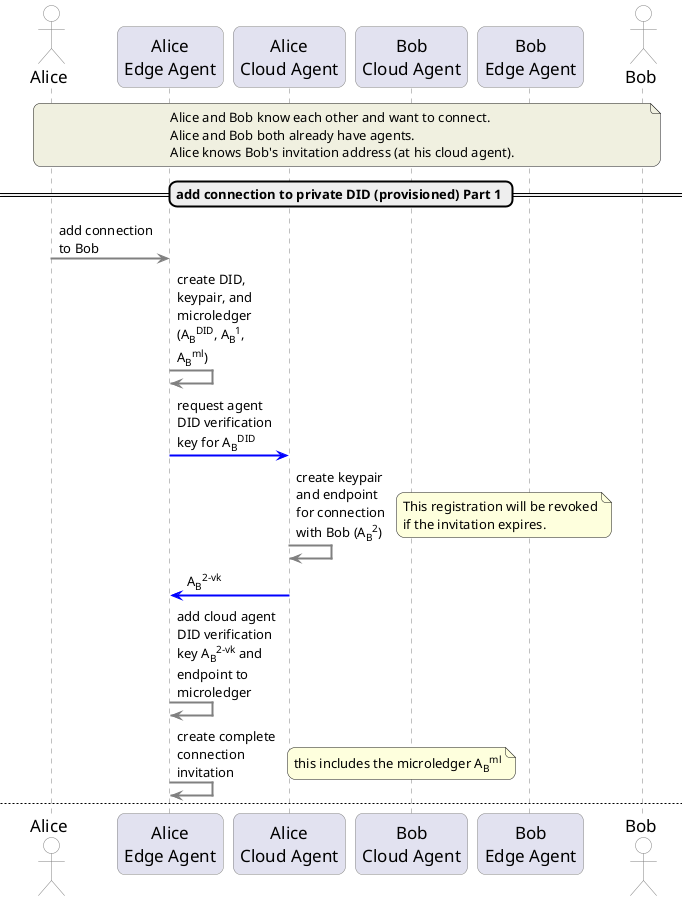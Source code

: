 @startuml
skinparam sequenceArrowThickness 2
skinparam roundcorner 15
skinparam maxmessagesize 100
skinparam sequence {
	ArrowColor grey
	LifeLineBorderColor grey
    ParticipantBorderColor grey
	boxbordercolor white
	ParticipantFontSize 17
	actorfontsize 17
	boxfontsize 17
	boxfontcolor grey
	ActorBorderColor grey
    Actorbackgroundcolor white
}

actor Alice as al
participant "Alice\nEdge Agent" as aea
participant "Alice\nCloud Agent" as aca
participant "Bob\nCloud Agent" as bca
participant "Bob\nEdge Agent" as bea
actor Bob as bob

note over al, bob #f0f0e0
Alice and Bob know each other and want to connect.
Alice and Bob both already have agents.
Alice knows Bob's invitation address (at his cloud agent).
end note

== add connection to private DID (provisioned) Part 1 ==

al -> aea: add connection to Bob
aea -> aea: create DID, keypair, and microledger (A<sub>B</sub><sup>DID</sup>, A<sub>B</sub><sup>1</sup>, A<sub>B</sub><sup>ml</sup>)
aea -[#blue]> aca: request agent DID verification key for A<sub>B</sub><sup>DID</sup>
aca -> aca: create keypair and endpoint for connection with Bob (A<sub>B</sub><sup>2</sup>)

note right
This registration will be revoked
if the invitation expires.
end note

aca -[#blue]> aea: A<sub>B</sub><sup>2-vk</sup>

aea->aea: add cloud agent DID verification key A<sub>B</sub><sup>2-vk</sup> and endpoint to microledger
aea->aea: create complete connection invitation
note right
this includes the microledger A<sub>B</sub><sup>ml</sup>
end note

newpage

== add connection to private DID (provisioned) Part 2 ==

par2
aea -[#blue]> aca: connection invitation
else
aca -[#blue]> bca: \n
else
bca -[#blue]> bea: \n
bea -> bob: display connection invitation

bob -> bea: accept connection invitation
bea -> bea: create DID, keypair, and microledger (B<sub>A</sub><sup>DID</sup>, B<sub>A</sub><sup>1</sup>, B<sub>A</sub><sup>ml</sup>)
bea -[#blue]> bca: request agent DID verification key for B<sub>A</sub><sup>ml</sup>
bca -> bca: create keypair B<sub>A</sub><sup>2</sup>
bca -[#blue]> bea: endpoint and B<sub>A</sub><sup>2-vk</sup>
bea->bea: add cloud agent DID verification key and endpoint B<sub>A</sub><sup>2-vk</sup> to microledger

par2
bea-[#blue]>bca: success and microledger deltas
else
bca-[#blue]>aca: \n\nsuccess
else
aca-[#blue]>aea: \n\n
else
aea->al: \n\n

@enduml
